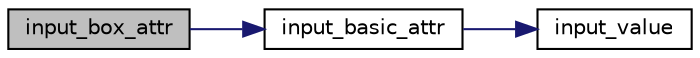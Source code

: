 digraph "input_box_attr"
{
 // INTERACTIVE_SVG=YES
 // LATEX_PDF_SIZE
  bgcolor="transparent";
  edge [fontname="Helvetica",fontsize="10",labelfontname="Helvetica",labelfontsize="10"];
  node [fontname="Helvetica",fontsize="10",shape=record];
  rankdir="LR";
  Node1 [label="input_box_attr",height=0.2,width=0.4,color="black", fillcolor="grey75", style="filled", fontcolor="black",tooltip=" "];
  Node1 -> Node2 [color="midnightblue",fontsize="10",style="solid",fontname="Helvetica"];
  Node2 [label="input_basic_attr",height=0.2,width=0.4,color="black",URL="$dc/d60/test__smartfb_8c.html#a4d5b97c61968512ae7cbad3c5dfa954e",tooltip=" "];
  Node2 -> Node3 [color="midnightblue",fontsize="10",style="solid",fontname="Helvetica"];
  Node3 [label="input_value",height=0.2,width=0.4,color="black",URL="$dc/d60/test__smartfb_8c.html#a50d6e69d1a5a97b463121bb35ca8b5c5",tooltip=" "];
}
